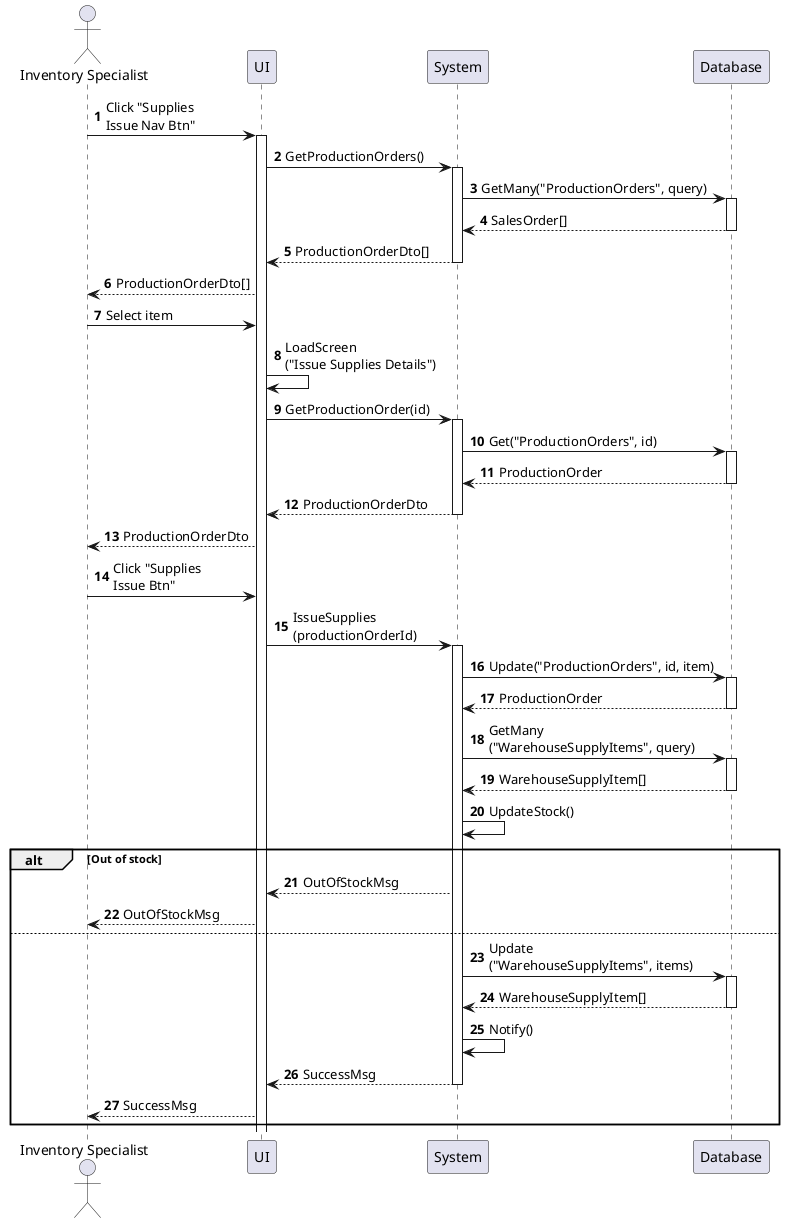 @startuml inventory-supply-issue
autonumber

actor "Inventory Specialist" as a
participant UI as f
participant System as b
participant Database as d

a -> f : Click "Supplies\nIssue Nav Btn"
activate f
f -> b : GetProductionOrders()
activate b
b -> d : GetMany("ProductionOrders", query)
activate d
return SalesOrder[]
return ProductionOrderDto[]
f --> a : ProductionOrderDto[]
a -> f : Select item
f -> f : LoadScreen\n("Issue Supplies Details")
f -> b : GetProductionOrder(id)
activate b
b -> d : Get("ProductionOrders", id)
activate d
return ProductionOrder
return ProductionOrderDto
f --> a : ProductionOrderDto
a -> f : Click "Supplies\nIssue Btn"
f -> b : IssueSupplies\n(productionOrderId)
activate b
b -> d : Update("ProductionOrders", id, item)
activate d
return ProductionOrder
b -> d : GetMany\n("WarehouseSupplyItems", query)
activate d
return WarehouseSupplyItem[]
b -> b : UpdateStock()

alt Out of stock
    b --> f : OutOfStockMsg
    f --> a : OutOfStockMsg
else
    b -> d : Update\n("WarehouseSupplyItems", items)
    activate d
    return WarehouseSupplyItem[]
    b -> b : Notify()
    return SuccessMsg
    f --> a : SuccessMsg
end
@enduml